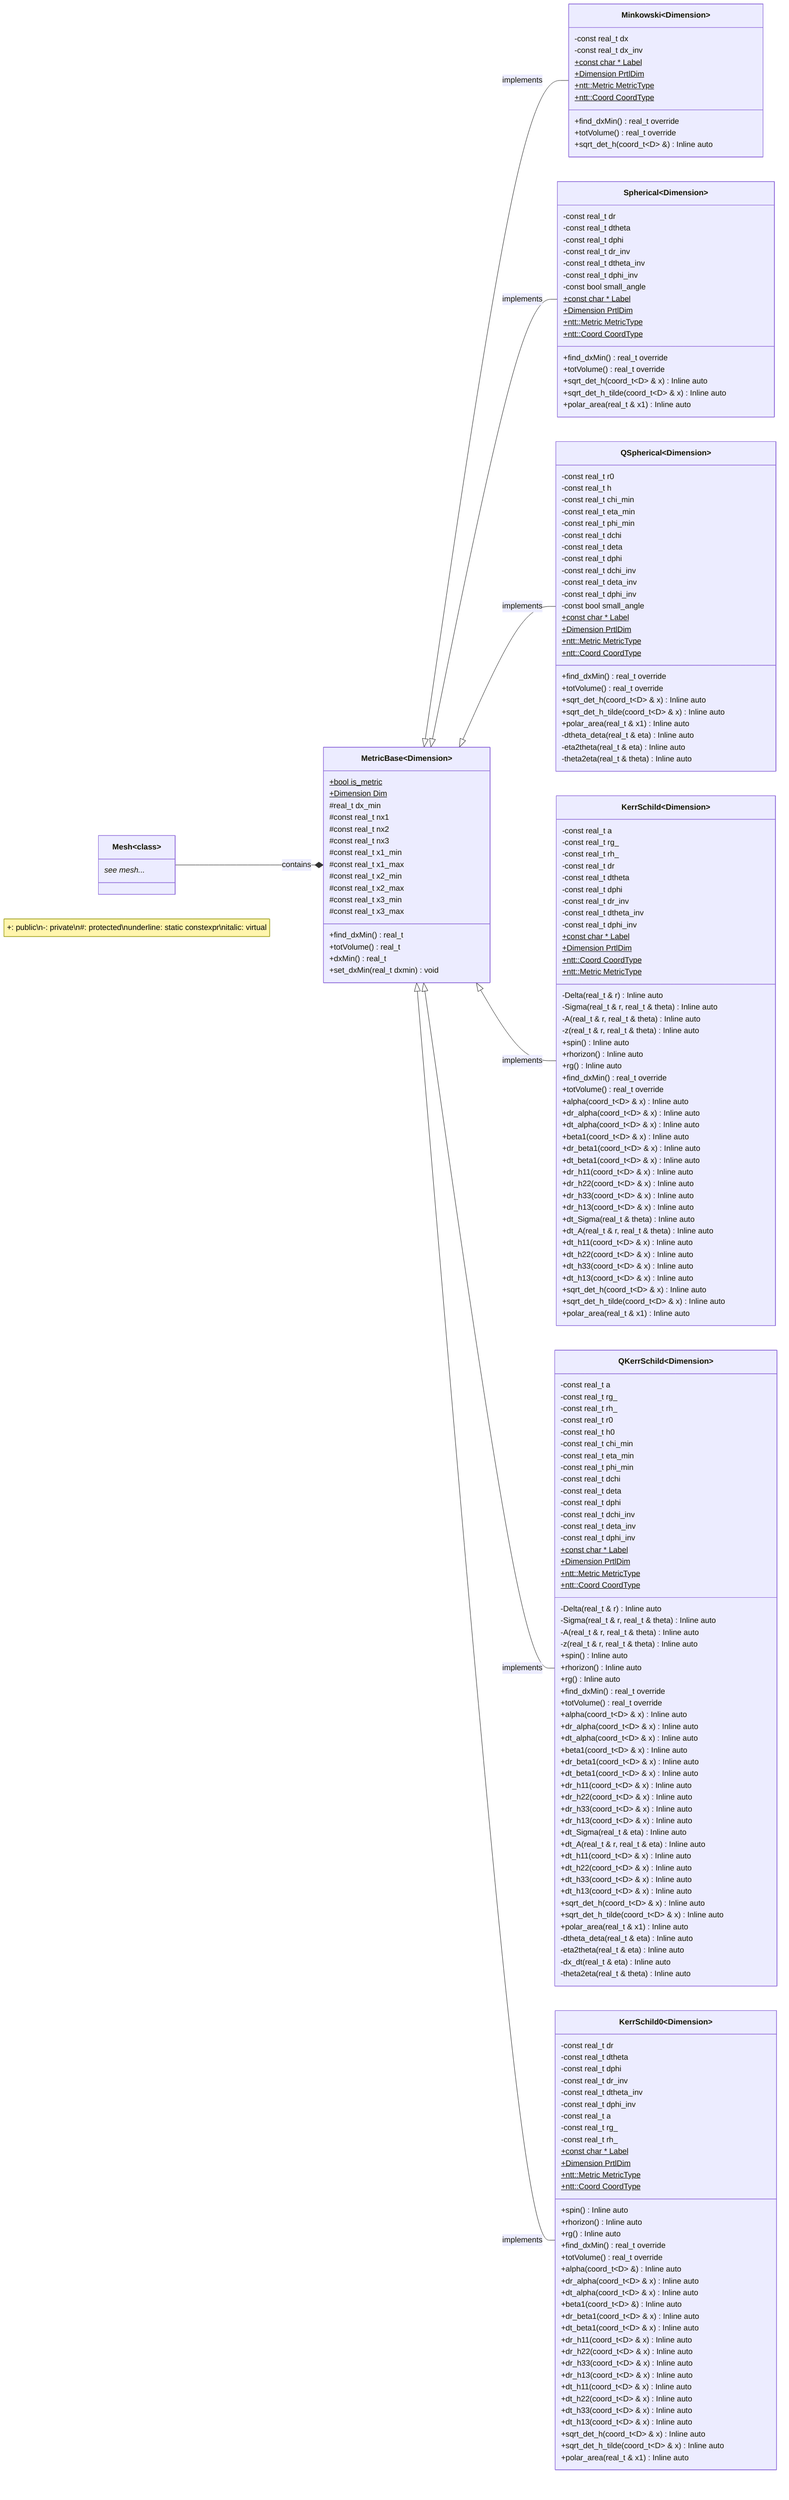 classDiagram
  direction LR
  class Mesh~class~ {
    see mesh...*
  }
  class MetricBase~Dimension~ {
    +bool is_metric$
    +Dimension Dim$
    #real_t dx_min
    #const real_t nx1
    #const real_t nx2
    #const real_t nx3
    #const real_t x1_min
    #const real_t x1_max
    #const real_t x2_min
    #const real_t x2_max
    #const real_t x3_min
    #const real_t x3_max
    +find_dxMin() real_t
    +totVolume() real_t
    +dxMin() real_t
    +set_dxMin(real_t dxmin) void
  }

  class Minkowski~Dimension~ {
    -const real_t dx
    -const real_t dx_inv
    +const char *       Label$
    +Dimension PrtlDim$
    +ntt\:\:Metric MetricType$
    +ntt\:\:Coord CoordType$
    +find_dxMin() real_t override
    +totVolume() real_t override
    +sqrt_det_h(coord_t~D~ &) Inline auto
  }
  class Spherical~Dimension~ {
    -const real_t dr
    -const real_t dtheta
    -const real_t dphi
    -const real_t dr_inv
    -const real_t dtheta_inv
    -const real_t dphi_inv
    -const bool small_angle
    +const char *       Label$
    +Dimension PrtlDim$
    +ntt\:\:Metric MetricType$
    +ntt\:\:Coord CoordType$
    +find_dxMin() real_t override
    +totVolume() real_t override
    +sqrt_det_h(coord_t~D~ & x) Inline auto
    +sqrt_det_h_tilde(coord_t~D~ & x) Inline auto
    +polar_area(real_t & x1) Inline auto
  }
  class QSpherical~Dimension~ {
    -const real_t r0
    -const real_t h
    -const real_t chi_min
    -const real_t eta_min
    -const real_t phi_min
    -const real_t dchi
    -const real_t deta
    -const real_t dphi
    -const real_t dchi_inv
    -const real_t deta_inv
    -const real_t dphi_inv
    -const bool small_angle
    +const char *       Label$
    +Dimension PrtlDim$
    +ntt\:\:Metric MetricType$
    +ntt\:\:Coord CoordType$
    +find_dxMin() real_t override
    +totVolume() real_t override
    +sqrt_det_h(coord_t~D~ & x) Inline auto
    +sqrt_det_h_tilde(coord_t~D~ & x) Inline auto
    +polar_area(real_t & x1) Inline auto
    -dtheta_deta(real_t & eta) Inline auto
    -eta2theta(real_t & eta) Inline auto
    -theta2eta(real_t & theta) Inline auto
  }
  class KerrSchild~Dimension~ {
    -const real_t a
    -const real_t rg_
    -const real_t rh_
    -const real_t dr
    -const real_t dtheta
    -const real_t dphi
    -const real_t dr_inv
    -const real_t dtheta_inv
    -const real_t dphi_inv
    +const char *       Label$
    +Dimension PrtlDim$
    +ntt\:\:Coord CoordType$
    +ntt\:\:Metric MetricType$
    -Delta(real_t & r) Inline auto
    -Sigma(real_t & r, real_t & theta) Inline auto
    -A(real_t & r, real_t & theta) Inline auto
    -z(real_t & r, real_t & theta) Inline auto
    +spin() Inline auto
    +rhorizon() Inline auto
    +rg() Inline auto
    +find_dxMin() real_t override
    +totVolume() real_t override
    +alpha(coord_t~D~ & x) Inline auto
    +dr_alpha(coord_t~D~ & x) Inline auto
    +dt_alpha(coord_t~D~ & x) Inline auto
    +beta1(coord_t~D~ & x) Inline auto
    +dr_beta1(coord_t~D~ & x) Inline auto
    +dt_beta1(coord_t~D~ & x) Inline auto
    +dr_h11(coord_t~D~ & x) Inline auto
    +dr_h22(coord_t~D~ & x) Inline auto
    +dr_h33(coord_t~D~ & x) Inline auto
    +dr_h13(coord_t~D~ & x) Inline auto
    +dt_Sigma(real_t & theta) Inline auto
    +dt_A(real_t & r, real_t & theta) Inline auto
    +dt_h11(coord_t~D~ & x) Inline auto
    +dt_h22(coord_t~D~ & x) Inline auto
    +dt_h33(coord_t~D~ & x) Inline auto
    +dt_h13(coord_t~D~ & x) Inline auto
    +sqrt_det_h(coord_t~D~ & x) Inline auto
    +sqrt_det_h_tilde(coord_t~D~ & x) Inline auto
    +polar_area(real_t & x1) Inline auto
  }
  class QKerrSchild~Dimension~ {
    -const real_t a
    -const real_t rg_
    -const real_t rh_
    -const real_t r0
    -const real_t h0
    -const real_t chi_min
    -const real_t eta_min
    -const real_t phi_min
    -const real_t dchi
    -const real_t deta
    -const real_t dphi
    -const real_t dchi_inv
    -const real_t deta_inv
    -const real_t dphi_inv
    +const char *       Label$
    +Dimension PrtlDim$
    +ntt\:\:Metric MetricType$
    +ntt\:\:Coord CoordType$
    -Delta(real_t & r) Inline auto
    -Sigma(real_t & r, real_t & theta) Inline auto
    -A(real_t & r, real_t & theta) Inline auto
    -z(real_t & r, real_t & theta) Inline auto
    +spin() Inline auto
    +rhorizon() Inline auto
    +rg() Inline auto
    +find_dxMin() real_t override
    +totVolume() real_t override
    +alpha(coord_t~D~ & x) Inline auto
    +dr_alpha(coord_t~D~ & x) Inline auto
    +dt_alpha(coord_t~D~ & x) Inline auto
    +beta1(coord_t~D~ & x) Inline auto
    +dr_beta1(coord_t~D~ & x) Inline auto
    +dt_beta1(coord_t~D~ & x) Inline auto
    +dr_h11(coord_t~D~ & x) Inline auto
    +dr_h22(coord_t~D~ & x) Inline auto
    +dr_h33(coord_t~D~ & x) Inline auto
    +dr_h13(coord_t~D~ & x) Inline auto
    +dt_Sigma(real_t & eta) Inline auto
    +dt_A(real_t & r, real_t & eta) Inline auto
    +dt_h11(coord_t~D~ & x) Inline auto
    +dt_h22(coord_t~D~ & x) Inline auto
    +dt_h33(coord_t~D~ & x) Inline auto
    +dt_h13(coord_t~D~ & x) Inline auto
    +sqrt_det_h(coord_t~D~ & x) Inline auto
    +sqrt_det_h_tilde(coord_t~D~ & x) Inline auto
    +polar_area(real_t & x1) Inline auto
    -dtheta_deta(real_t & eta) Inline auto
    -eta2theta(real_t & eta) Inline auto
    -dx_dt(real_t & eta) Inline auto
    -theta2eta(real_t & theta) Inline auto
  }
  class KerrSchild0~Dimension~ {
    -const real_t dr
    -const real_t dtheta
    -const real_t dphi
    -const real_t dr_inv
    -const real_t dtheta_inv
    -const real_t dphi_inv
    -const real_t a
    -const real_t rg_
    -const real_t rh_
    +const char * Label$
    +Dimension PrtlDim$
    +ntt\:\:Metric MetricType$
    +ntt\:\:Coord CoordType$
    +spin() Inline auto
    +rhorizon() Inline auto
    +rg() Inline auto
    +find_dxMin() real_t override
    +totVolume() real_t override
    +alpha(coord_t~D~ &) Inline auto
    +dr_alpha(coord_t~D~ & x) Inline auto
    +dt_alpha(coord_t~D~ & x) Inline auto
    +beta1(coord_t~D~ &) Inline auto
    +dr_beta1(coord_t~D~ & x) Inline auto
    +dt_beta1(coord_t~D~ & x) Inline auto
    +dr_h11(coord_t~D~ & x) Inline auto
    +dr_h22(coord_t~D~ & x) Inline auto
    +dr_h33(coord_t~D~ & x) Inline auto
    +dr_h13(coord_t~D~ & x) Inline auto
    +dt_h11(coord_t~D~ & x) Inline auto
    +dt_h22(coord_t~D~ & x) Inline auto
    +dt_h33(coord_t~D~ & x) Inline auto
    +dt_h13(coord_t~D~ & x) Inline auto
    +sqrt_det_h(coord_t~D~ & x) Inline auto
    +sqrt_det_h_tilde(coord_t~D~ & x) Inline auto
    +polar_area(real_t & x1) Inline auto
  }

  MetricBase <|-- Minkowski : implements
  MetricBase <|-- Spherical : implements
  MetricBase <|-- QSpherical : implements
  MetricBase <|-- KerrSchild : implements
  MetricBase <|-- QKerrSchild : implements
  MetricBase <|-- KerrSchild0 : implements
  Mesh --* MetricBase : contains

  note "+: public\n-: private\n#: protected\nunderline: static constexpr\nitalic: virtual"